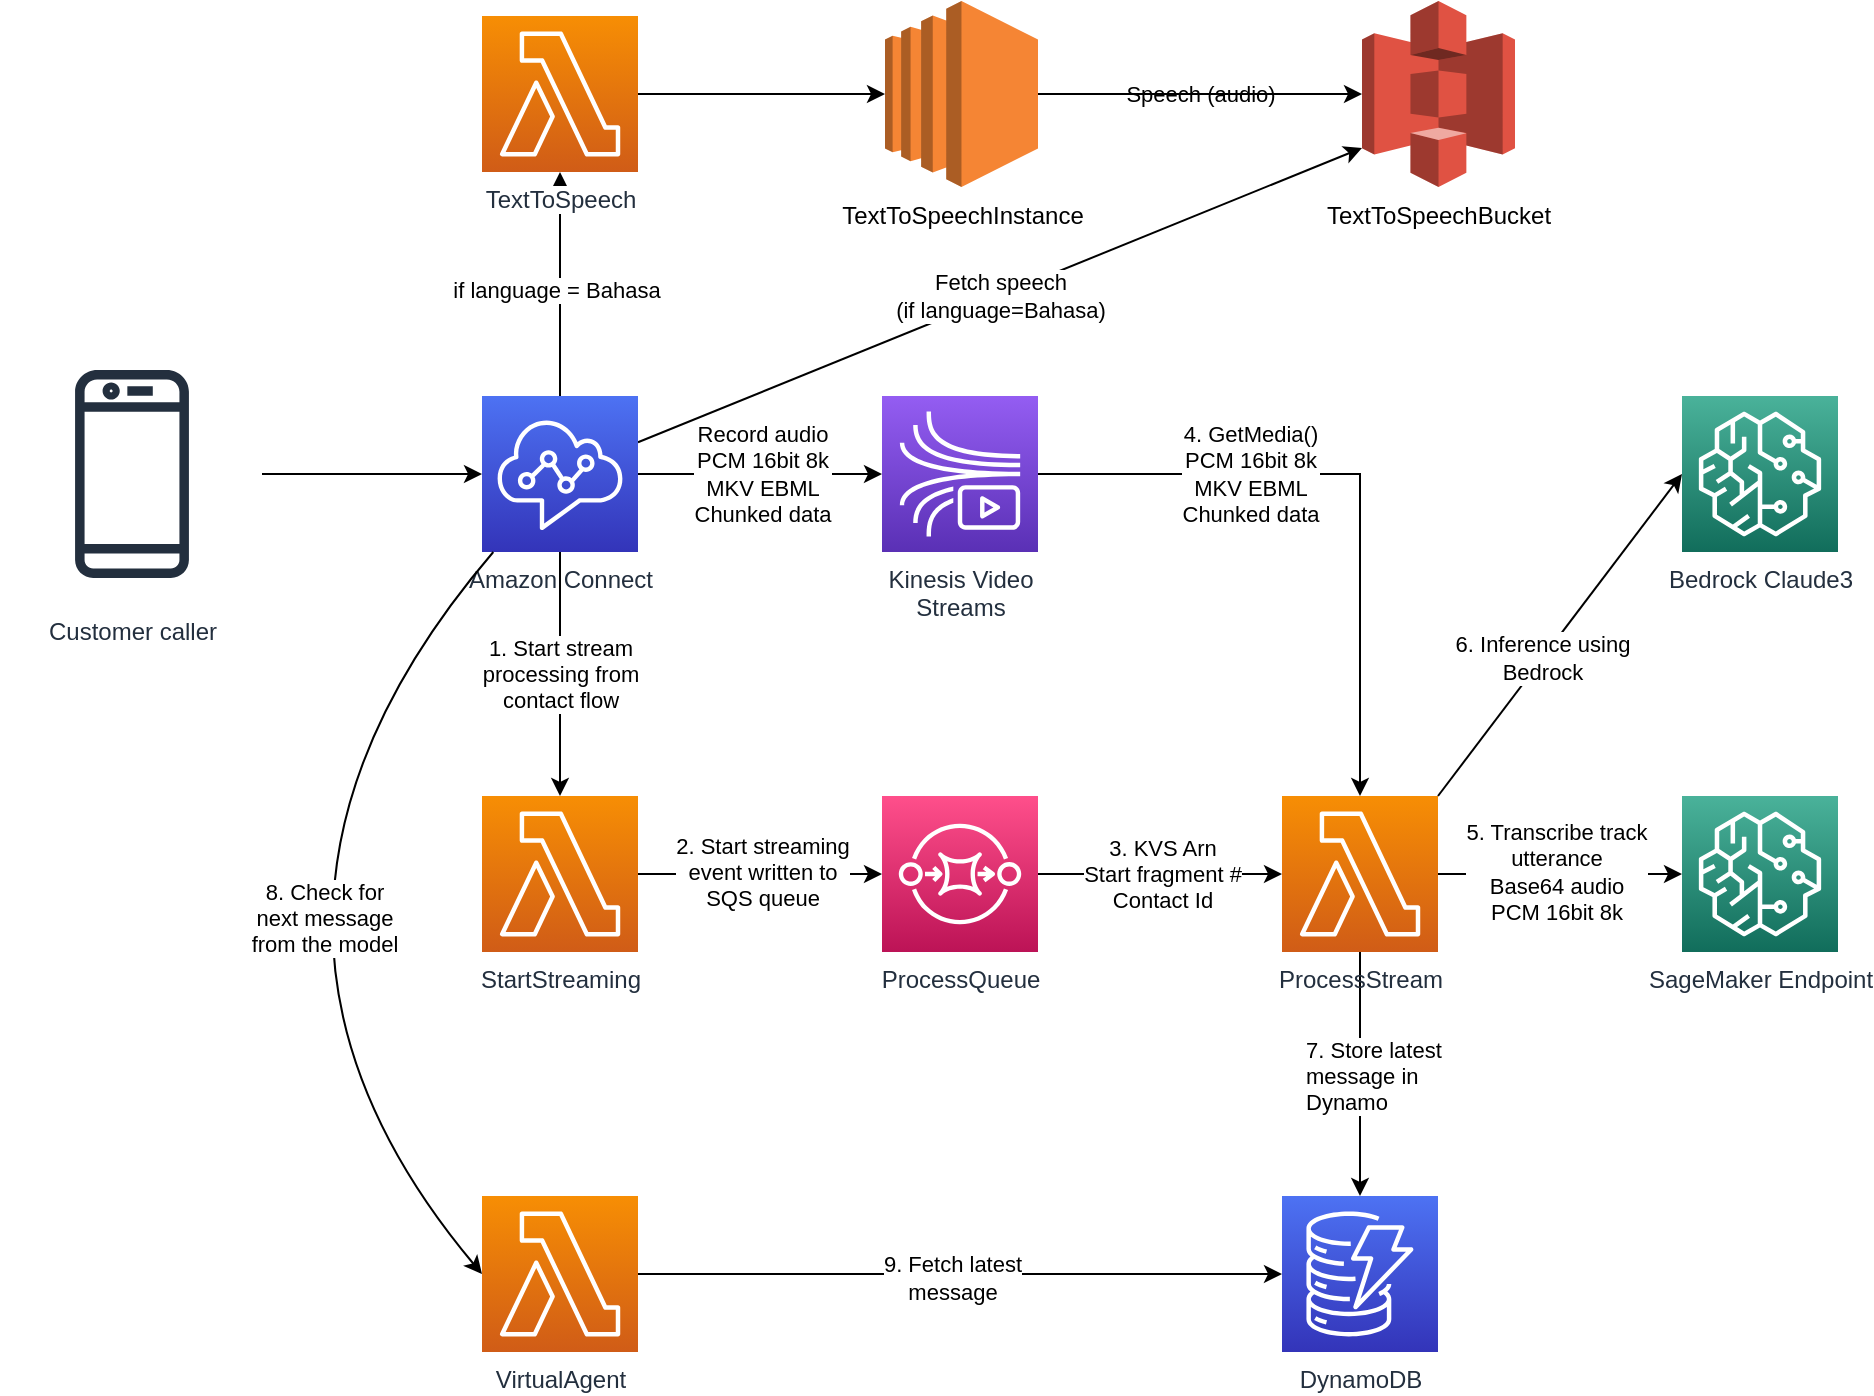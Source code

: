 <mxfile>
    <diagram name="Page-1" id="P6wZ5Dv8Px86fOsT7YyP">
        <mxGraphModel dx="570" dy="1453" grid="1" gridSize="10" guides="1" tooltips="1" connect="1" arrows="1" fold="1" page="1" pageScale="1" pageWidth="1169" pageHeight="827" background="#ffffff" math="0" shadow="0">
            <root>
                <mxCell id="0"/>
                <mxCell id="1" parent="0"/>
                <mxCell id="SbX7yOtwpHQxwfxyTR_O-21" style="edgeStyle=orthogonalEdgeStyle;rounded=0;orthogonalLoop=1;jettySize=auto;html=1;strokeColor=#000000;" parent="1" source="SbX7yOtwpHQxwfxyTR_O-4" target="SbX7yOtwpHQxwfxyTR_O-6" edge="1">
                    <mxGeometry relative="1" as="geometry"/>
                </mxCell>
                <mxCell id="SbX7yOtwpHQxwfxyTR_O-22" value="7. Store latest &lt;br&gt;message in&lt;br&gt;Dynamo" style="edgeLabel;html=1;align=left;verticalAlign=middle;resizable=0;points=[];labelBackgroundColor=#FFFFFF;fontColor=#000000;" parent="SbX7yOtwpHQxwfxyTR_O-21" vertex="1" connectable="0">
                    <mxGeometry x="0.01" y="-1" relative="1" as="geometry">
                        <mxPoint x="-28" as="offset"/>
                    </mxGeometry>
                </mxCell>
                <mxCell id="SbX7yOtwpHQxwfxyTR_O-10" style="edgeStyle=orthogonalEdgeStyle;rounded=0;orthogonalLoop=1;jettySize=auto;html=1;strokeColor=#000000;" parent="1" source="SbX7yOtwpHQxwfxyTR_O-1" target="SbX7yOtwpHQxwfxyTR_O-7" edge="1">
                    <mxGeometry relative="1" as="geometry"/>
                </mxCell>
                <mxCell id="SbX7yOtwpHQxwfxyTR_O-13" value="Record audio&lt;br&gt;PCM 16bit 8k&lt;br&gt;MKV EBML&lt;br&gt;Chunked data" style="edgeLabel;html=1;align=center;verticalAlign=middle;resizable=0;points=[];labelBackgroundColor=#FFFFFF;fontColor=#000000;" parent="SbX7yOtwpHQxwfxyTR_O-10" vertex="1" connectable="0">
                    <mxGeometry x="-0.112" y="1" relative="1" as="geometry">
                        <mxPoint x="8" y="1" as="offset"/>
                    </mxGeometry>
                </mxCell>
                <mxCell id="SbX7yOtwpHQxwfxyTR_O-11" style="edgeStyle=orthogonalEdgeStyle;rounded=0;orthogonalLoop=1;jettySize=auto;html=1;strokeColor=#000000;" parent="1" source="SbX7yOtwpHQxwfxyTR_O-1" target="SbX7yOtwpHQxwfxyTR_O-3" edge="1">
                    <mxGeometry relative="1" as="geometry"/>
                </mxCell>
                <mxCell id="SbX7yOtwpHQxwfxyTR_O-23" value="1. Start stream&lt;br&gt;processing from &lt;br&gt;contact flow" style="edgeLabel;html=1;align=center;verticalAlign=middle;resizable=0;points=[];fontColor=#000000;labelBackgroundColor=#FFFFFF;" parent="SbX7yOtwpHQxwfxyTR_O-11" vertex="1" connectable="0">
                    <mxGeometry x="-0.01" y="-1" relative="1" as="geometry">
                        <mxPoint x="1" as="offset"/>
                    </mxGeometry>
                </mxCell>
                <mxCell id="5" style="edgeStyle=none;html=1;strokeColor=#000000;" edge="1" parent="1" source="SbX7yOtwpHQxwfxyTR_O-1" target="4">
                    <mxGeometry relative="1" as="geometry"/>
                </mxCell>
                <mxCell id="6" value="if language = Bahasa" style="edgeLabel;html=1;align=center;verticalAlign=middle;resizable=0;points=[];fontColor=#000000;labelBackgroundColor=#FFFFFF;" vertex="1" connectable="0" parent="5">
                    <mxGeometry x="-0.056" y="2" relative="1" as="geometry">
                        <mxPoint as="offset"/>
                    </mxGeometry>
                </mxCell>
                <mxCell id="11" value="Fetch speech &lt;br&gt;(if language=Bahasa)" style="edgeStyle=none;html=1;entryX=0;entryY=0.79;entryDx=0;entryDy=0;entryPerimeter=0;strokeColor=#000000;labelBackgroundColor=#FFFFFF;fontColor=#000000;" edge="1" parent="1" source="SbX7yOtwpHQxwfxyTR_O-1" target="9">
                    <mxGeometry relative="1" as="geometry"/>
                </mxCell>
                <mxCell id="SbX7yOtwpHQxwfxyTR_O-1" value="Amazon Connect" style="sketch=0;points=[[0,0,0],[0.25,0,0],[0.5,0,0],[0.75,0,0],[1,0,0],[0,1,0],[0.25,1,0],[0.5,1,0],[0.75,1,0],[1,1,0],[0,0.25,0],[0,0.5,0],[0,0.75,0],[1,0.25,0],[1,0.5,0],[1,0.75,0]];outlineConnect=0;fontColor=#232F3E;gradientColor=#4D72F3;gradientDirection=north;fillColor=#3334B9;strokeColor=#ffffff;dashed=0;verticalLabelPosition=bottom;verticalAlign=top;align=center;html=1;fontSize=12;fontStyle=0;aspect=fixed;shape=mxgraph.aws4.resourceIcon;resIcon=mxgraph.aws4.connect;" parent="1" vertex="1">
                    <mxGeometry x="280" y="120" width="78" height="78" as="geometry"/>
                </mxCell>
                <mxCell id="SbX7yOtwpHQxwfxyTR_O-2" value="SageMaker Endpoint" style="sketch=0;points=[[0,0,0],[0.25,0,0],[0.5,0,0],[0.75,0,0],[1,0,0],[0,1,0],[0.25,1,0],[0.5,1,0],[0.75,1,0],[1,1,0],[0,0.25,0],[0,0.5,0],[0,0.75,0],[1,0.25,0],[1,0.5,0],[1,0.75,0]];outlineConnect=0;fontColor=#232F3E;gradientColor=#4AB29A;gradientDirection=north;fillColor=#116D5B;strokeColor=#ffffff;dashed=0;verticalLabelPosition=bottom;verticalAlign=top;align=center;html=1;fontSize=12;fontStyle=0;aspect=fixed;shape=mxgraph.aws4.resourceIcon;resIcon=mxgraph.aws4.sagemaker;" parent="1" vertex="1">
                    <mxGeometry x="880" y="320" width="78" height="78" as="geometry"/>
                </mxCell>
                <mxCell id="SbX7yOtwpHQxwfxyTR_O-12" style="edgeStyle=orthogonalEdgeStyle;rounded=0;orthogonalLoop=1;jettySize=auto;html=1;strokeColor=#000000;" parent="1" source="SbX7yOtwpHQxwfxyTR_O-3" target="SbX7yOtwpHQxwfxyTR_O-5" edge="1">
                    <mxGeometry relative="1" as="geometry"/>
                </mxCell>
                <mxCell id="SbX7yOtwpHQxwfxyTR_O-14" value="2. Start streaming&lt;br&gt;event written to&lt;br&gt;SQS queue" style="edgeLabel;html=1;align=center;verticalAlign=middle;resizable=0;points=[];labelBackgroundColor=#FFFFFF;fontColor=#000000;" parent="SbX7yOtwpHQxwfxyTR_O-12" vertex="1" connectable="0">
                    <mxGeometry x="-0.617" y="-1" relative="1" as="geometry">
                        <mxPoint x="38" y="-2" as="offset"/>
                    </mxGeometry>
                </mxCell>
                <mxCell id="SbX7yOtwpHQxwfxyTR_O-3" value="StartStreaming" style="sketch=0;points=[[0,0,0],[0.25,0,0],[0.5,0,0],[0.75,0,0],[1,0,0],[0,1,0],[0.25,1,0],[0.5,1,0],[0.75,1,0],[1,1,0],[0,0.25,0],[0,0.5,0],[0,0.75,0],[1,0.25,0],[1,0.5,0],[1,0.75,0]];outlineConnect=0;fontColor=#232F3E;gradientColor=#F78E04;gradientDirection=north;fillColor=#D05C17;strokeColor=#ffffff;dashed=0;verticalLabelPosition=bottom;verticalAlign=top;align=center;html=1;fontSize=12;fontStyle=0;aspect=fixed;shape=mxgraph.aws4.resourceIcon;resIcon=mxgraph.aws4.lambda;" parent="1" vertex="1">
                    <mxGeometry x="280" y="320" width="78" height="78" as="geometry"/>
                </mxCell>
                <mxCell id="SbX7yOtwpHQxwfxyTR_O-18" style="edgeStyle=orthogonalEdgeStyle;rounded=0;orthogonalLoop=1;jettySize=auto;html=1;strokeColor=#000000;" parent="1" source="SbX7yOtwpHQxwfxyTR_O-4" target="SbX7yOtwpHQxwfxyTR_O-2" edge="1">
                    <mxGeometry relative="1" as="geometry"/>
                </mxCell>
                <mxCell id="SbX7yOtwpHQxwfxyTR_O-19" value="5. Transcribe track&lt;br&gt;utterance&lt;br&gt;Base64 audio&lt;br&gt;PCM 16bit 8k" style="edgeLabel;html=1;align=center;verticalAlign=middle;resizable=0;points=[];fontColor=#000000;labelBackgroundColor=#FFFFFF;" parent="SbX7yOtwpHQxwfxyTR_O-18" vertex="1" connectable="0">
                    <mxGeometry x="-0.123" y="1" relative="1" as="geometry">
                        <mxPoint x="5" as="offset"/>
                    </mxGeometry>
                </mxCell>
                <mxCell id="SbX7yOtwpHQxwfxyTR_O-4" value="ProcessStream" style="sketch=0;points=[[0,0,0],[0.25,0,0],[0.5,0,0],[0.75,0,0],[1,0,0],[0,1,0],[0.25,1,0],[0.5,1,0],[0.75,1,0],[1,1,0],[0,0.25,0],[0,0.5,0],[0,0.75,0],[1,0.25,0],[1,0.5,0],[1,0.75,0]];outlineConnect=0;fontColor=#232F3E;gradientColor=#F78E04;gradientDirection=north;fillColor=#D05C17;strokeColor=#ffffff;dashed=0;verticalLabelPosition=bottom;verticalAlign=top;align=center;html=1;fontSize=12;fontStyle=0;aspect=fixed;shape=mxgraph.aws4.resourceIcon;resIcon=mxgraph.aws4.lambda;" parent="1" vertex="1">
                    <mxGeometry x="680" y="320" width="78" height="78" as="geometry"/>
                </mxCell>
                <mxCell id="SbX7yOtwpHQxwfxyTR_O-15" style="edgeStyle=orthogonalEdgeStyle;rounded=0;orthogonalLoop=1;jettySize=auto;html=1;strokeColor=#000000;" parent="1" source="SbX7yOtwpHQxwfxyTR_O-5" target="SbX7yOtwpHQxwfxyTR_O-4" edge="1">
                    <mxGeometry relative="1" as="geometry"/>
                </mxCell>
                <mxCell id="SbX7yOtwpHQxwfxyTR_O-17" value="3. KVS Arn&lt;br&gt;Start fragment #&lt;br&gt;Contact Id" style="edgeLabel;html=1;align=center;verticalAlign=middle;resizable=0;points=[];labelBackgroundColor=#FFFFFF;fontColor=#000000;" parent="SbX7yOtwpHQxwfxyTR_O-15" vertex="1" connectable="0">
                    <mxGeometry x="-0.15" y="-1" relative="1" as="geometry">
                        <mxPoint x="10" y="-1" as="offset"/>
                    </mxGeometry>
                </mxCell>
                <mxCell id="SbX7yOtwpHQxwfxyTR_O-5" value="ProcessQueue" style="sketch=0;points=[[0,0,0],[0.25,0,0],[0.5,0,0],[0.75,0,0],[1,0,0],[0,1,0],[0.25,1,0],[0.5,1,0],[0.75,1,0],[1,1,0],[0,0.25,0],[0,0.5,0],[0,0.75,0],[1,0.25,0],[1,0.5,0],[1,0.75,0]];outlineConnect=0;fontColor=#232F3E;gradientColor=#FF4F8B;gradientDirection=north;fillColor=#BC1356;strokeColor=#ffffff;dashed=0;verticalLabelPosition=bottom;verticalAlign=top;align=center;html=1;fontSize=12;fontStyle=0;aspect=fixed;shape=mxgraph.aws4.resourceIcon;resIcon=mxgraph.aws4.sqs;" parent="1" vertex="1">
                    <mxGeometry x="480" y="320" width="78" height="78" as="geometry"/>
                </mxCell>
                <mxCell id="SbX7yOtwpHQxwfxyTR_O-6" value="DynamoDB" style="sketch=0;points=[[0,0,0],[0.25,0,0],[0.5,0,0],[0.75,0,0],[1,0,0],[0,1,0],[0.25,1,0],[0.5,1,0],[0.75,1,0],[1,1,0],[0,0.25,0],[0,0.5,0],[0,0.75,0],[1,0.25,0],[1,0.5,0],[1,0.75,0]];outlineConnect=0;fontColor=#232F3E;gradientColor=#4D72F3;gradientDirection=north;fillColor=#3334B9;strokeColor=#ffffff;dashed=0;verticalLabelPosition=bottom;verticalAlign=top;align=center;html=1;fontSize=12;fontStyle=0;aspect=fixed;shape=mxgraph.aws4.resourceIcon;resIcon=mxgraph.aws4.dynamodb;" parent="1" vertex="1">
                    <mxGeometry x="680" y="520" width="78" height="78" as="geometry"/>
                </mxCell>
                <mxCell id="SbX7yOtwpHQxwfxyTR_O-16" value="" style="edgeStyle=orthogonalEdgeStyle;rounded=0;orthogonalLoop=1;jettySize=auto;html=1;entryX=0.5;entryY=0;entryDx=0;entryDy=0;entryPerimeter=0;strokeColor=#000000;" parent="1" source="SbX7yOtwpHQxwfxyTR_O-7" target="SbX7yOtwpHQxwfxyTR_O-4" edge="1">
                    <mxGeometry x="-0.347" y="-31" relative="1" as="geometry">
                        <mxPoint as="offset"/>
                    </mxGeometry>
                </mxCell>
                <mxCell id="SbX7yOtwpHQxwfxyTR_O-20" value="4. GetMedia()&lt;br style=&quot;border-color: var(--border-color);&quot;&gt;PCM 16bit 8k&lt;br style=&quot;border-color: var(--border-color);&quot;&gt;MKV EBML&lt;br style=&quot;border-color: var(--border-color);&quot;&gt;Chunked data" style="edgeLabel;html=1;align=center;verticalAlign=middle;resizable=0;points=[];labelBackgroundColor=#FFFFFF;fontColor=#000000;" parent="SbX7yOtwpHQxwfxyTR_O-16" vertex="1" connectable="0">
                    <mxGeometry x="-0.279" y="-1" relative="1" as="geometry">
                        <mxPoint x="-10" y="-1" as="offset"/>
                    </mxGeometry>
                </mxCell>
                <mxCell id="SbX7yOtwpHQxwfxyTR_O-7" value="Kinesis Video &lt;br&gt;Streams" style="sketch=0;points=[[0,0,0],[0.25,0,0],[0.5,0,0],[0.75,0,0],[1,0,0],[0,1,0],[0.25,1,0],[0.5,1,0],[0.75,1,0],[1,1,0],[0,0.25,0],[0,0.5,0],[0,0.75,0],[1,0.25,0],[1,0.5,0],[1,0.75,0]];outlineConnect=0;fontColor=#232F3E;gradientColor=#945DF2;gradientDirection=north;fillColor=#5A30B5;strokeColor=#ffffff;dashed=0;verticalLabelPosition=bottom;verticalAlign=top;align=center;html=1;fontSize=12;fontStyle=0;aspect=fixed;shape=mxgraph.aws4.resourceIcon;resIcon=mxgraph.aws4.kinesis_video_streams;" parent="1" vertex="1">
                    <mxGeometry x="480" y="120" width="78" height="78" as="geometry"/>
                </mxCell>
                <mxCell id="SbX7yOtwpHQxwfxyTR_O-9" style="edgeStyle=orthogonalEdgeStyle;rounded=0;orthogonalLoop=1;jettySize=auto;html=1;strokeColor=#000000;" parent="1" source="SbX7yOtwpHQxwfxyTR_O-8" target="SbX7yOtwpHQxwfxyTR_O-1" edge="1">
                    <mxGeometry relative="1" as="geometry"/>
                </mxCell>
                <mxCell id="SbX7yOtwpHQxwfxyTR_O-8" value="Customer caller" style="sketch=0;outlineConnect=0;fontColor=#232F3E;gradientColor=none;strokeColor=#232F3E;fillColor=#ffffff;dashed=0;verticalLabelPosition=bottom;verticalAlign=top;align=center;html=1;fontSize=12;fontStyle=0;aspect=fixed;shape=mxgraph.aws4.resourceIcon;resIcon=mxgraph.aws4.mobile_client;" parent="1" vertex="1">
                    <mxGeometry x="40" y="94" width="130" height="130" as="geometry"/>
                </mxCell>
                <mxCell id="IIH2OIzt18X83zYBFj70-2" style="edgeStyle=orthogonalEdgeStyle;rounded=0;orthogonalLoop=1;jettySize=auto;html=1;exitX=1;exitY=0.5;exitDx=0;exitDy=0;exitPerimeter=0;strokeColor=#000000;" parent="1" source="IIH2OIzt18X83zYBFj70-1" target="SbX7yOtwpHQxwfxyTR_O-6" edge="1">
                    <mxGeometry relative="1" as="geometry"/>
                </mxCell>
                <mxCell id="IIH2OIzt18X83zYBFj70-13" value="9. Fetch latest&lt;br&gt;message" style="edgeLabel;html=1;align=center;verticalAlign=middle;resizable=0;points=[];labelBackgroundColor=#FFFFFF;fontColor=#000000;" parent="IIH2OIzt18X83zYBFj70-2" vertex="1" connectable="0">
                    <mxGeometry x="-0.025" y="-2" relative="1" as="geometry">
                        <mxPoint as="offset"/>
                    </mxGeometry>
                </mxCell>
                <mxCell id="IIH2OIzt18X83zYBFj70-1" value="VirtualAgent" style="sketch=0;points=[[0,0,0],[0.25,0,0],[0.5,0,0],[0.75,0,0],[1,0,0],[0,1,0],[0.25,1,0],[0.5,1,0],[0.75,1,0],[1,1,0],[0,0.25,0],[0,0.5,0],[0,0.75,0],[1,0.25,0],[1,0.5,0],[1,0.75,0]];outlineConnect=0;fontColor=#232F3E;gradientColor=#F78E04;gradientDirection=north;fillColor=#D05C17;strokeColor=#ffffff;dashed=0;verticalLabelPosition=bottom;verticalAlign=top;align=center;html=1;fontSize=12;fontStyle=0;aspect=fixed;shape=mxgraph.aws4.resourceIcon;resIcon=mxgraph.aws4.lambda;" parent="1" vertex="1">
                    <mxGeometry x="280" y="520" width="78" height="78" as="geometry"/>
                </mxCell>
                <mxCell id="IIH2OIzt18X83zYBFj70-4" value="" style="curved=1;endArrow=classic;html=1;rounded=0;entryX=0;entryY=0.5;entryDx=0;entryDy=0;entryPerimeter=0;strokeColor=#000000;" parent="1" source="SbX7yOtwpHQxwfxyTR_O-1" target="IIH2OIzt18X83zYBFj70-1" edge="1">
                    <mxGeometry width="50" height="50" relative="1" as="geometry">
                        <mxPoint x="270" y="160" as="sourcePoint"/>
                        <mxPoint x="190" y="340" as="targetPoint"/>
                        <Array as="points">
                            <mxPoint x="130" y="380"/>
                        </Array>
                    </mxGeometry>
                </mxCell>
                <mxCell id="IIH2OIzt18X83zYBFj70-7" value="8. Check for &lt;br&gt;next message&lt;br&gt;from the model" style="edgeLabel;html=1;align=center;verticalAlign=middle;resizable=0;points=[];labelBackgroundColor=#FFFFFF;fontColor=#000000;" parent="IIH2OIzt18X83zYBFj70-4" vertex="1" connectable="0">
                    <mxGeometry x="-0.044" y="35" relative="1" as="geometry">
                        <mxPoint x="35" y="-12" as="offset"/>
                    </mxGeometry>
                </mxCell>
                <mxCell id="IIH2OIzt18X83zYBFj70-8" value="Bedrock Claude3" style="sketch=0;points=[[0,0,0],[0.25,0,0],[0.5,0,0],[0.75,0,0],[1,0,0],[0,1,0],[0.25,1,0],[0.5,1,0],[0.75,1,0],[1,1,0],[0,0.25,0],[0,0.5,0],[0,0.75,0],[1,0.25,0],[1,0.5,0],[1,0.75,0]];outlineConnect=0;fontColor=#232F3E;gradientColor=#4AB29A;gradientDirection=north;fillColor=#116D5B;strokeColor=#ffffff;dashed=0;verticalLabelPosition=bottom;verticalAlign=top;align=center;html=1;fontSize=12;fontStyle=0;aspect=fixed;shape=mxgraph.aws4.resourceIcon;resIcon=mxgraph.aws4.sagemaker;" parent="1" vertex="1">
                    <mxGeometry x="880" y="120" width="78" height="78" as="geometry"/>
                </mxCell>
                <mxCell id="IIH2OIzt18X83zYBFj70-11" value="" style="endArrow=classic;html=1;rounded=0;entryX=0;entryY=0.5;entryDx=0;entryDy=0;entryPerimeter=0;exitX=1;exitY=0;exitDx=0;exitDy=0;exitPerimeter=0;fontColor=#000000;labelBackgroundColor=#FFFFFF;strokeColor=#000000;" parent="1" source="SbX7yOtwpHQxwfxyTR_O-4" target="IIH2OIzt18X83zYBFj70-8" edge="1">
                    <mxGeometry width="50" height="50" relative="1" as="geometry">
                        <mxPoint x="730" y="270" as="sourcePoint"/>
                        <mxPoint x="780" y="220" as="targetPoint"/>
                    </mxGeometry>
                </mxCell>
                <mxCell id="IIH2OIzt18X83zYBFj70-12" value="6. Inference using &lt;br&gt;Bedrock" style="edgeLabel;html=1;align=center;verticalAlign=middle;resizable=0;points=[];labelBackgroundColor=#FFFFFF;fontColor=#000000;" parent="IIH2OIzt18X83zYBFj70-11" vertex="1" connectable="0">
                    <mxGeometry x="-0.145" relative="1" as="geometry">
                        <mxPoint as="offset"/>
                    </mxGeometry>
                </mxCell>
                <mxCell id="8" style="edgeStyle=none;html=1;strokeColor=#000000;" edge="1" parent="1" source="4" target="7">
                    <mxGeometry relative="1" as="geometry"/>
                </mxCell>
                <mxCell id="4" value="&lt;span style=&quot;background-color: rgb(255, 255, 255);&quot;&gt;TextToSpeech&lt;/span&gt;" style="sketch=0;points=[[0,0,0],[0.25,0,0],[0.5,0,0],[0.75,0,0],[1,0,0],[0,1,0],[0.25,1,0],[0.5,1,0],[0.75,1,0],[1,1,0],[0,0.25,0],[0,0.5,0],[0,0.75,0],[1,0.25,0],[1,0.5,0],[1,0.75,0]];outlineConnect=0;fontColor=#232F3E;gradientColor=#F78E04;gradientDirection=north;fillColor=#D05C17;strokeColor=#ffffff;dashed=0;verticalLabelPosition=bottom;verticalAlign=top;align=center;html=1;fontSize=12;fontStyle=0;aspect=fixed;shape=mxgraph.aws4.resourceIcon;resIcon=mxgraph.aws4.lambda;" vertex="1" parent="1">
                    <mxGeometry x="280" y="-70" width="78" height="78" as="geometry"/>
                </mxCell>
                <mxCell id="10" value="Speech (audio)" style="edgeStyle=none;html=1;strokeColor=#000000;labelBackgroundColor=none;fontColor=#000000;" edge="1" parent="1" source="7" target="9">
                    <mxGeometry relative="1" as="geometry"/>
                </mxCell>
                <mxCell id="7" value="&lt;font color=&quot;#000000&quot;&gt;TextToSpeechInstance&lt;/font&gt;" style="outlineConnect=0;dashed=0;verticalLabelPosition=bottom;verticalAlign=top;align=center;html=1;shape=mxgraph.aws3.ec2;fillColor=#F58534;gradientColor=none;labelBackgroundColor=#FFFFFF;" vertex="1" parent="1">
                    <mxGeometry x="481.5" y="-77.5" width="76.5" height="93" as="geometry"/>
                </mxCell>
                <mxCell id="9" value="TextToSpeechBucket" style="outlineConnect=0;dashed=0;verticalLabelPosition=bottom;verticalAlign=top;align=center;html=1;shape=mxgraph.aws3.s3;fillColor=#E05243;gradientColor=none;labelBackgroundColor=#FFFFFF;fontColor=#000000;" vertex="1" parent="1">
                    <mxGeometry x="720" y="-77.5" width="76.5" height="93" as="geometry"/>
                </mxCell>
            </root>
        </mxGraphModel>
    </diagram>
</mxfile>